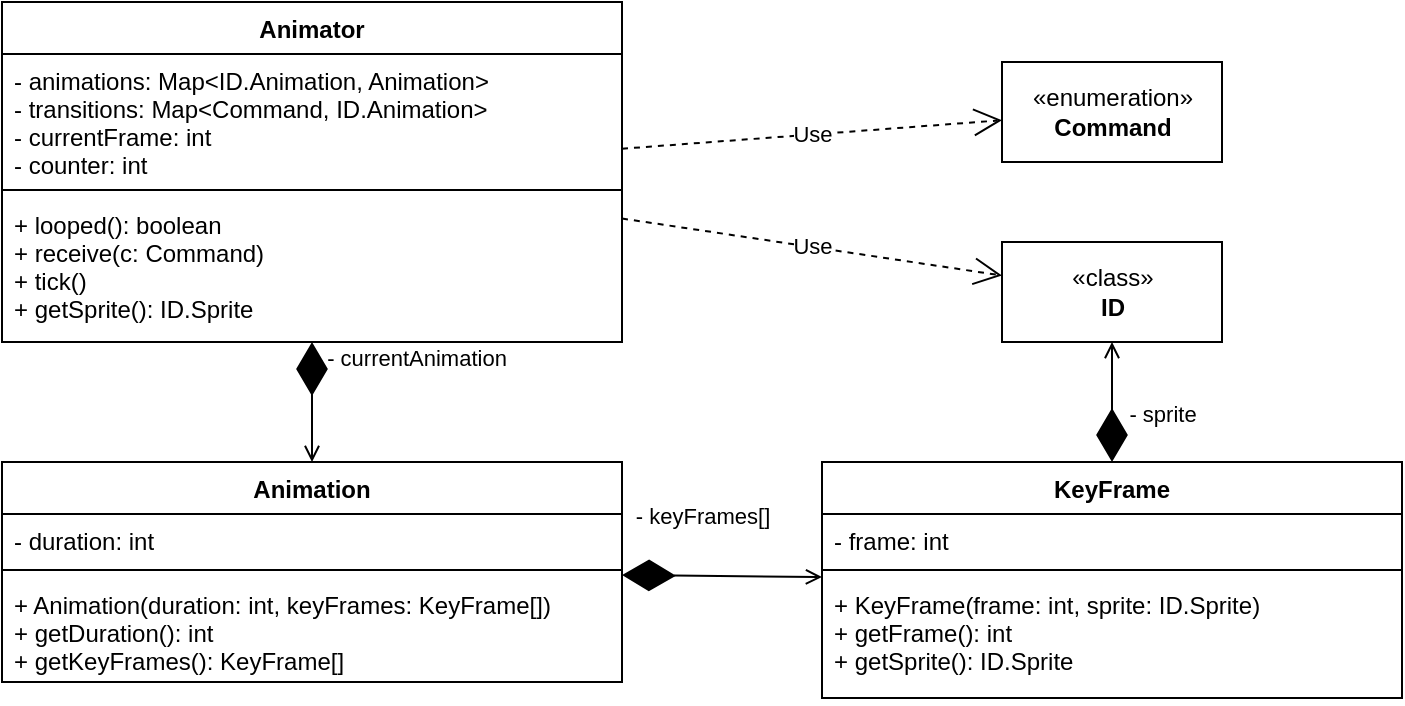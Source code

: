 <mxfile version="12.9.13" type="device"><diagram id="NF2oR9eGucPssjr8zyy7" name="Page-1"><mxGraphModel dx="1086" dy="806" grid="0" gridSize="10" guides="1" tooltips="1" connect="1" arrows="1" fold="1" page="1" pageScale="1" pageWidth="850" pageHeight="1100" math="0" shadow="0"><root><mxCell id="0"/><mxCell id="1" parent="0"/><mxCell id="wsV8VDOlF2QwAGMYUkR1-43" value="«class»&lt;br&gt;&lt;b&gt;ID&lt;/b&gt;" style="html=1;" parent="1" vertex="1"><mxGeometry x="540" y="140" width="110" height="50" as="geometry"/></mxCell><mxCell id="wsV8VDOlF2QwAGMYUkR1-45" value="&lt;div&gt;- sprite&lt;/div&gt;" style="endArrow=diamondThin;endFill=1;endSize=24;html=1;startArrow=open;startFill=0;" parent="1" source="wsV8VDOlF2QwAGMYUkR1-43" target="wsV8VDOlF2QwAGMYUkR1-34" edge="1"><mxGeometry x="0.2" y="25" width="160" relative="1" as="geometry"><mxPoint x="440" y="120" as="sourcePoint"/><mxPoint x="600" y="120" as="targetPoint"/><mxPoint as="offset"/></mxGeometry></mxCell><object label="- keyFrames[]" id="wsV8VDOlF2QwAGMYUkR1-46"><mxCell style="endArrow=diamondThin;endFill=1;endSize=24;html=1;startArrow=open;startFill=0;" parent="1" source="wsV8VDOlF2QwAGMYUkR1-34" target="wsV8VDOlF2QwAGMYUkR1-26" edge="1"><mxGeometry x="0.199" y="-30" width="160" relative="1" as="geometry"><mxPoint x="370" y="280" as="sourcePoint"/><mxPoint x="530" y="280" as="targetPoint"/><mxPoint as="offset"/></mxGeometry></mxCell></object><mxCell id="wsV8VDOlF2QwAGMYUkR1-26" value="Animation" style="swimlane;fontStyle=1;align=center;verticalAlign=top;childLayout=stackLayout;horizontal=1;startSize=26;horizontalStack=0;resizeParent=1;resizeParentMax=0;resizeLast=0;collapsible=1;marginBottom=0;" parent="1" vertex="1"><mxGeometry x="40" y="250" width="310" height="110" as="geometry"><mxRectangle x="40" y="250" width="90" height="26" as="alternateBounds"/></mxGeometry></mxCell><mxCell id="wsV8VDOlF2QwAGMYUkR1-27" value="- duration: int&#10;" style="text;strokeColor=none;fillColor=none;align=left;verticalAlign=top;spacingLeft=4;spacingRight=4;overflow=hidden;rotatable=0;points=[[0,0.5],[1,0.5]];portConstraint=eastwest;" parent="wsV8VDOlF2QwAGMYUkR1-26" vertex="1"><mxGeometry y="26" width="310" height="24" as="geometry"/></mxCell><mxCell id="wsV8VDOlF2QwAGMYUkR1-28" value="" style="line;strokeWidth=1;fillColor=none;align=left;verticalAlign=middle;spacingTop=-1;spacingLeft=3;spacingRight=3;rotatable=0;labelPosition=right;points=[];portConstraint=eastwest;" parent="wsV8VDOlF2QwAGMYUkR1-26" vertex="1"><mxGeometry y="50" width="310" height="8" as="geometry"/></mxCell><mxCell id="wsV8VDOlF2QwAGMYUkR1-29" value="+ Animation(duration: int, keyFrames: KeyFrame[])&#10;+ getDuration(): int&#10;+ getKeyFrames(): KeyFrame[]" style="text;strokeColor=none;fillColor=none;align=left;verticalAlign=top;spacingLeft=4;spacingRight=4;overflow=hidden;rotatable=0;points=[[0,0.5],[1,0.5]];portConstraint=eastwest;" parent="wsV8VDOlF2QwAGMYUkR1-26" vertex="1"><mxGeometry y="58" width="310" height="52" as="geometry"/></mxCell><mxCell id="9dndGSfSHeDcqT7O1V32-6" value="&lt;div&gt;«enumeration»&lt;/div&gt;&lt;div&gt;&lt;b&gt;Command&lt;/b&gt;&lt;br&gt;&lt;/div&gt;&lt;b&gt;&lt;/b&gt;" style="html=1;" parent="1" vertex="1"><mxGeometry x="540" y="50" width="110" height="50" as="geometry"/></mxCell><mxCell id="IqRa4xK3_gpyW2iJOAUo-1" value="Use" style="endArrow=open;endSize=12;dashed=1;html=1;" parent="1" source="9dndGSfSHeDcqT7O1V32-1" target="wsV8VDOlF2QwAGMYUkR1-43" edge="1"><mxGeometry width="160" relative="1" as="geometry"><mxPoint x="300" y="140" as="sourcePoint"/><mxPoint x="460" y="140" as="targetPoint"/></mxGeometry></mxCell><mxCell id="IqRa4xK3_gpyW2iJOAUo-2" value="Use" style="endArrow=open;endSize=12;dashed=1;html=1;" parent="1" source="9dndGSfSHeDcqT7O1V32-1" target="9dndGSfSHeDcqT7O1V32-6" edge="1"><mxGeometry width="160" relative="1" as="geometry"><mxPoint x="300" y="140" as="sourcePoint"/><mxPoint x="460" y="140" as="targetPoint"/></mxGeometry></mxCell><object label="- currentAnimation" id="IqRa4xK3_gpyW2iJOAUo-3"><mxCell style="endArrow=diamondThin;endFill=1;endSize=24;html=1;startArrow=open;startFill=0;" parent="1" source="wsV8VDOlF2QwAGMYUkR1-26" target="9dndGSfSHeDcqT7O1V32-1" edge="1"><mxGeometry x="0.737" y="-52" width="160" relative="1" as="geometry"><mxPoint x="350" y="170.345" as="sourcePoint"/><mxPoint x="190" y="169.997" as="targetPoint"/><mxPoint as="offset"/></mxGeometry></mxCell></object><mxCell id="wsV8VDOlF2QwAGMYUkR1-34" value="KeyFrame" style="swimlane;fontStyle=1;align=center;verticalAlign=top;childLayout=stackLayout;horizontal=1;startSize=26;horizontalStack=0;resizeParent=1;resizeParentMax=0;resizeLast=0;collapsible=1;marginBottom=0;" parent="1" vertex="1"><mxGeometry x="450" y="250" width="290" height="118" as="geometry"/></mxCell><mxCell id="wsV8VDOlF2QwAGMYUkR1-35" value="- frame: int&#10;" style="text;strokeColor=none;fillColor=none;align=left;verticalAlign=top;spacingLeft=4;spacingRight=4;overflow=hidden;rotatable=0;points=[[0,0.5],[1,0.5]];portConstraint=eastwest;" parent="wsV8VDOlF2QwAGMYUkR1-34" vertex="1"><mxGeometry y="26" width="290" height="24" as="geometry"/></mxCell><mxCell id="wsV8VDOlF2QwAGMYUkR1-36" value="" style="line;strokeWidth=1;fillColor=none;align=left;verticalAlign=middle;spacingTop=-1;spacingLeft=3;spacingRight=3;rotatable=0;labelPosition=right;points=[];portConstraint=eastwest;" parent="wsV8VDOlF2QwAGMYUkR1-34" vertex="1"><mxGeometry y="50" width="290" height="8" as="geometry"/></mxCell><mxCell id="wsV8VDOlF2QwAGMYUkR1-37" value="+ KeyFrame(frame: int, sprite: ID.Sprite)&#10;+ getFrame(): int&#10;+ getSprite(): ID.Sprite&#10;" style="text;strokeColor=none;fillColor=none;align=left;verticalAlign=top;spacingLeft=4;spacingRight=4;overflow=hidden;rotatable=0;points=[[0,0.5],[1,0.5]];portConstraint=eastwest;" parent="wsV8VDOlF2QwAGMYUkR1-34" vertex="1"><mxGeometry y="58" width="290" height="60" as="geometry"/></mxCell><mxCell id="9dndGSfSHeDcqT7O1V32-1" value="Animator" style="swimlane;fontStyle=1;align=center;verticalAlign=top;childLayout=stackLayout;horizontal=1;startSize=26;horizontalStack=0;resizeParent=1;resizeParentMax=0;resizeLast=0;collapsible=1;marginBottom=0;" parent="1" vertex="1"><mxGeometry x="40" y="20" width="310" height="170" as="geometry"/></mxCell><mxCell id="9dndGSfSHeDcqT7O1V32-2" value="- animations: Map&lt;ID.Animation, Animation&gt;&#10;- transitions: Map&lt;Command, ID.Animation&gt;&#10;- currentFrame: int&#10;- counter: int" style="text;strokeColor=none;fillColor=none;align=left;verticalAlign=top;spacingLeft=4;spacingRight=4;overflow=hidden;rotatable=0;points=[[0,0.5],[1,0.5]];portConstraint=eastwest;" parent="9dndGSfSHeDcqT7O1V32-1" vertex="1"><mxGeometry y="26" width="310" height="64" as="geometry"/></mxCell><mxCell id="9dndGSfSHeDcqT7O1V32-3" value="" style="line;strokeWidth=1;fillColor=none;align=left;verticalAlign=middle;spacingTop=-1;spacingLeft=3;spacingRight=3;rotatable=0;labelPosition=right;points=[];portConstraint=eastwest;" parent="9dndGSfSHeDcqT7O1V32-1" vertex="1"><mxGeometry y="90" width="310" height="8" as="geometry"/></mxCell><mxCell id="9dndGSfSHeDcqT7O1V32-4" value="+ looped(): boolean&#10;+ receive(c: Command)&#10;+ tick()&#10;+ getSprite(): ID.Sprite" style="text;strokeColor=none;fillColor=none;align=left;verticalAlign=top;spacingLeft=4;spacingRight=4;overflow=hidden;rotatable=0;points=[[0,0.5],[1,0.5]];portConstraint=eastwest;" parent="9dndGSfSHeDcqT7O1V32-1" vertex="1"><mxGeometry y="98" width="310" height="72" as="geometry"/></mxCell></root></mxGraphModel></diagram></mxfile>